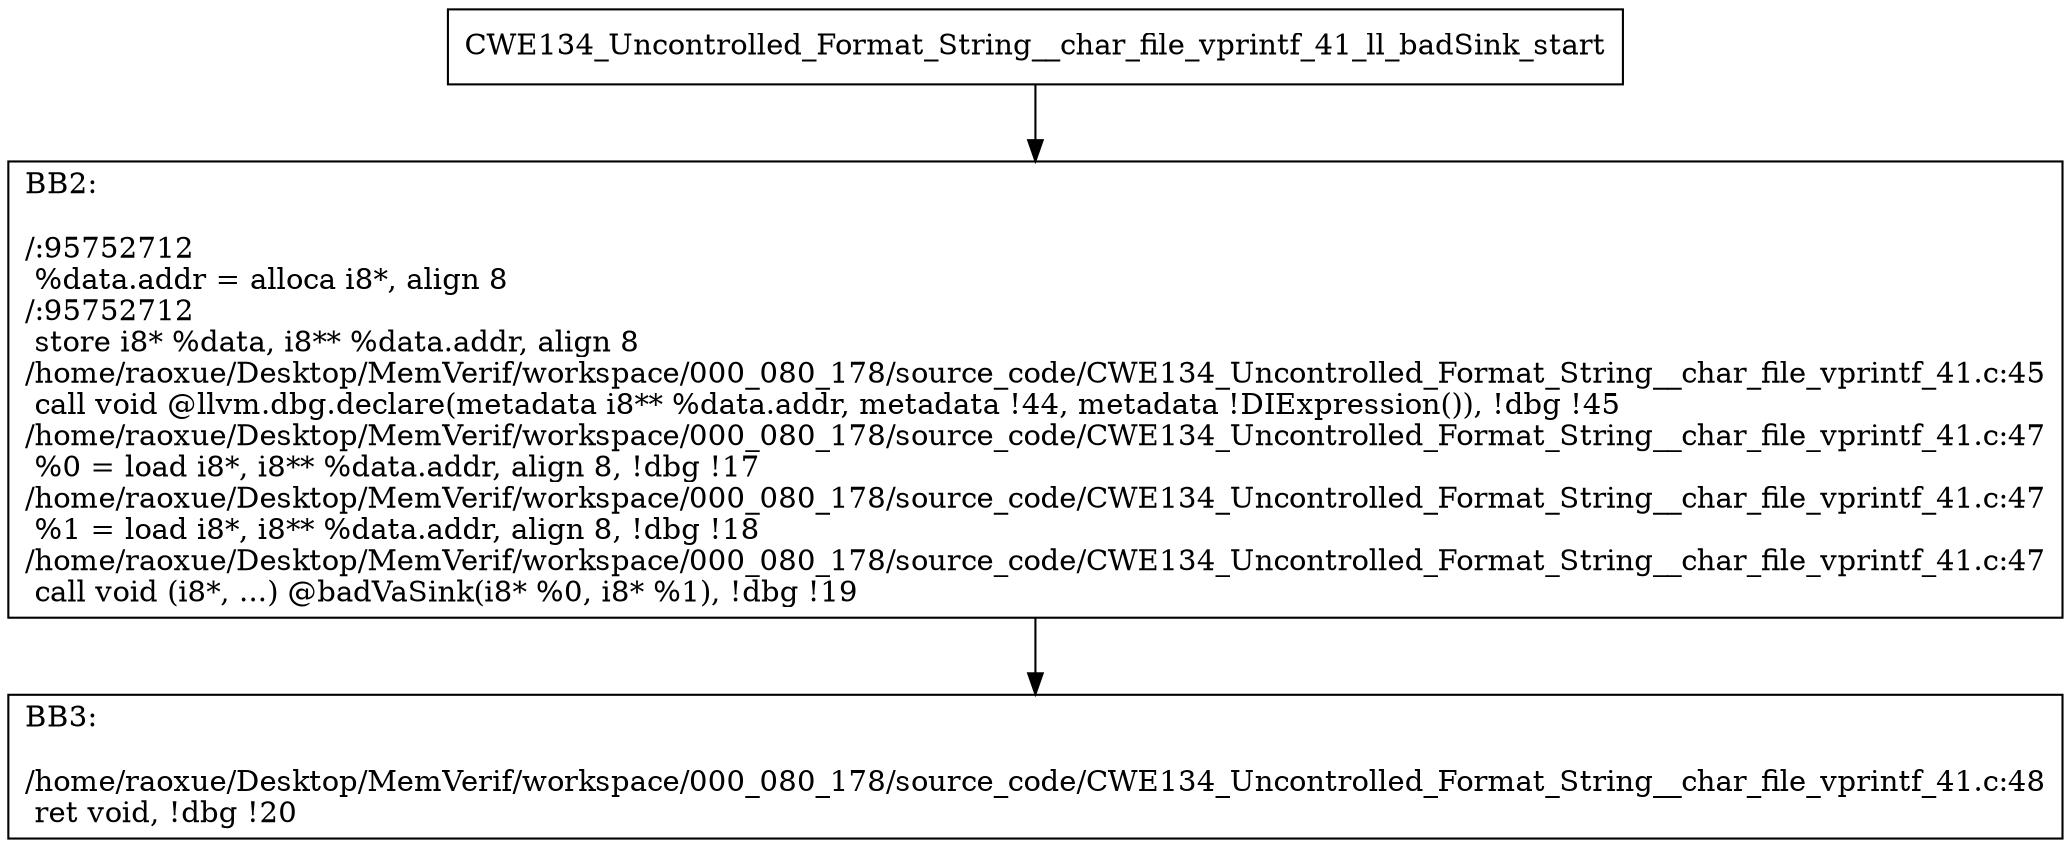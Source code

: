 digraph "CFG for'CWE134_Uncontrolled_Format_String__char_file_vprintf_41_ll_badSink' function" {
	BBCWE134_Uncontrolled_Format_String__char_file_vprintf_41_ll_badSink_start[shape=record,label="{CWE134_Uncontrolled_Format_String__char_file_vprintf_41_ll_badSink_start}"];
	BBCWE134_Uncontrolled_Format_String__char_file_vprintf_41_ll_badSink_start-> CWE134_Uncontrolled_Format_String__char_file_vprintf_41_ll_badSinkBB2;
	CWE134_Uncontrolled_Format_String__char_file_vprintf_41_ll_badSinkBB2 [shape=record, label="{BB2:\l\l/:95752712\l
  %data.addr = alloca i8*, align 8\l
/:95752712\l
  store i8* %data, i8** %data.addr, align 8\l
/home/raoxue/Desktop/MemVerif/workspace/000_080_178/source_code/CWE134_Uncontrolled_Format_String__char_file_vprintf_41.c:45\l
  call void @llvm.dbg.declare(metadata i8** %data.addr, metadata !44, metadata !DIExpression()), !dbg !45\l
/home/raoxue/Desktop/MemVerif/workspace/000_080_178/source_code/CWE134_Uncontrolled_Format_String__char_file_vprintf_41.c:47\l
  %0 = load i8*, i8** %data.addr, align 8, !dbg !17\l
/home/raoxue/Desktop/MemVerif/workspace/000_080_178/source_code/CWE134_Uncontrolled_Format_String__char_file_vprintf_41.c:47\l
  %1 = load i8*, i8** %data.addr, align 8, !dbg !18\l
/home/raoxue/Desktop/MemVerif/workspace/000_080_178/source_code/CWE134_Uncontrolled_Format_String__char_file_vprintf_41.c:47\l
  call void (i8*, ...) @badVaSink(i8* %0, i8* %1), !dbg !19\l
}"];
	CWE134_Uncontrolled_Format_String__char_file_vprintf_41_ll_badSinkBB2-> CWE134_Uncontrolled_Format_String__char_file_vprintf_41_ll_badSinkBB3;
	CWE134_Uncontrolled_Format_String__char_file_vprintf_41_ll_badSinkBB3 [shape=record, label="{BB3:\l\l/home/raoxue/Desktop/MemVerif/workspace/000_080_178/source_code/CWE134_Uncontrolled_Format_String__char_file_vprintf_41.c:48\l
  ret void, !dbg !20\l
}"];
}
